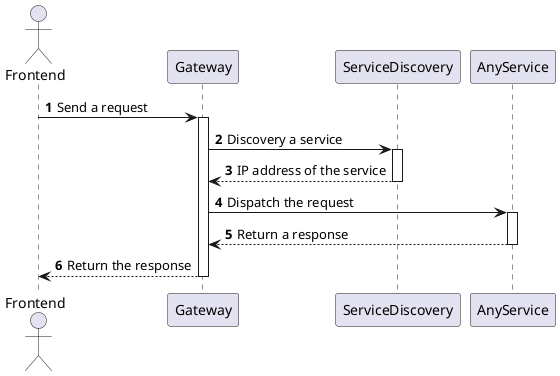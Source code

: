 @startuml

actor Frontend as F
participant Gateway as G
participant ServiceDiscovery as D
participant AnyService as S

autonumber
F -> G : Send a request
activate G
G -> D : Discovery a service
activate D
D --> G : IP address of the service
deactivate D
G -> S : Dispatch the request
activate S
S --> G : Return a response
deactivate S
G --> F : Return the response
deactivate G



@enduml